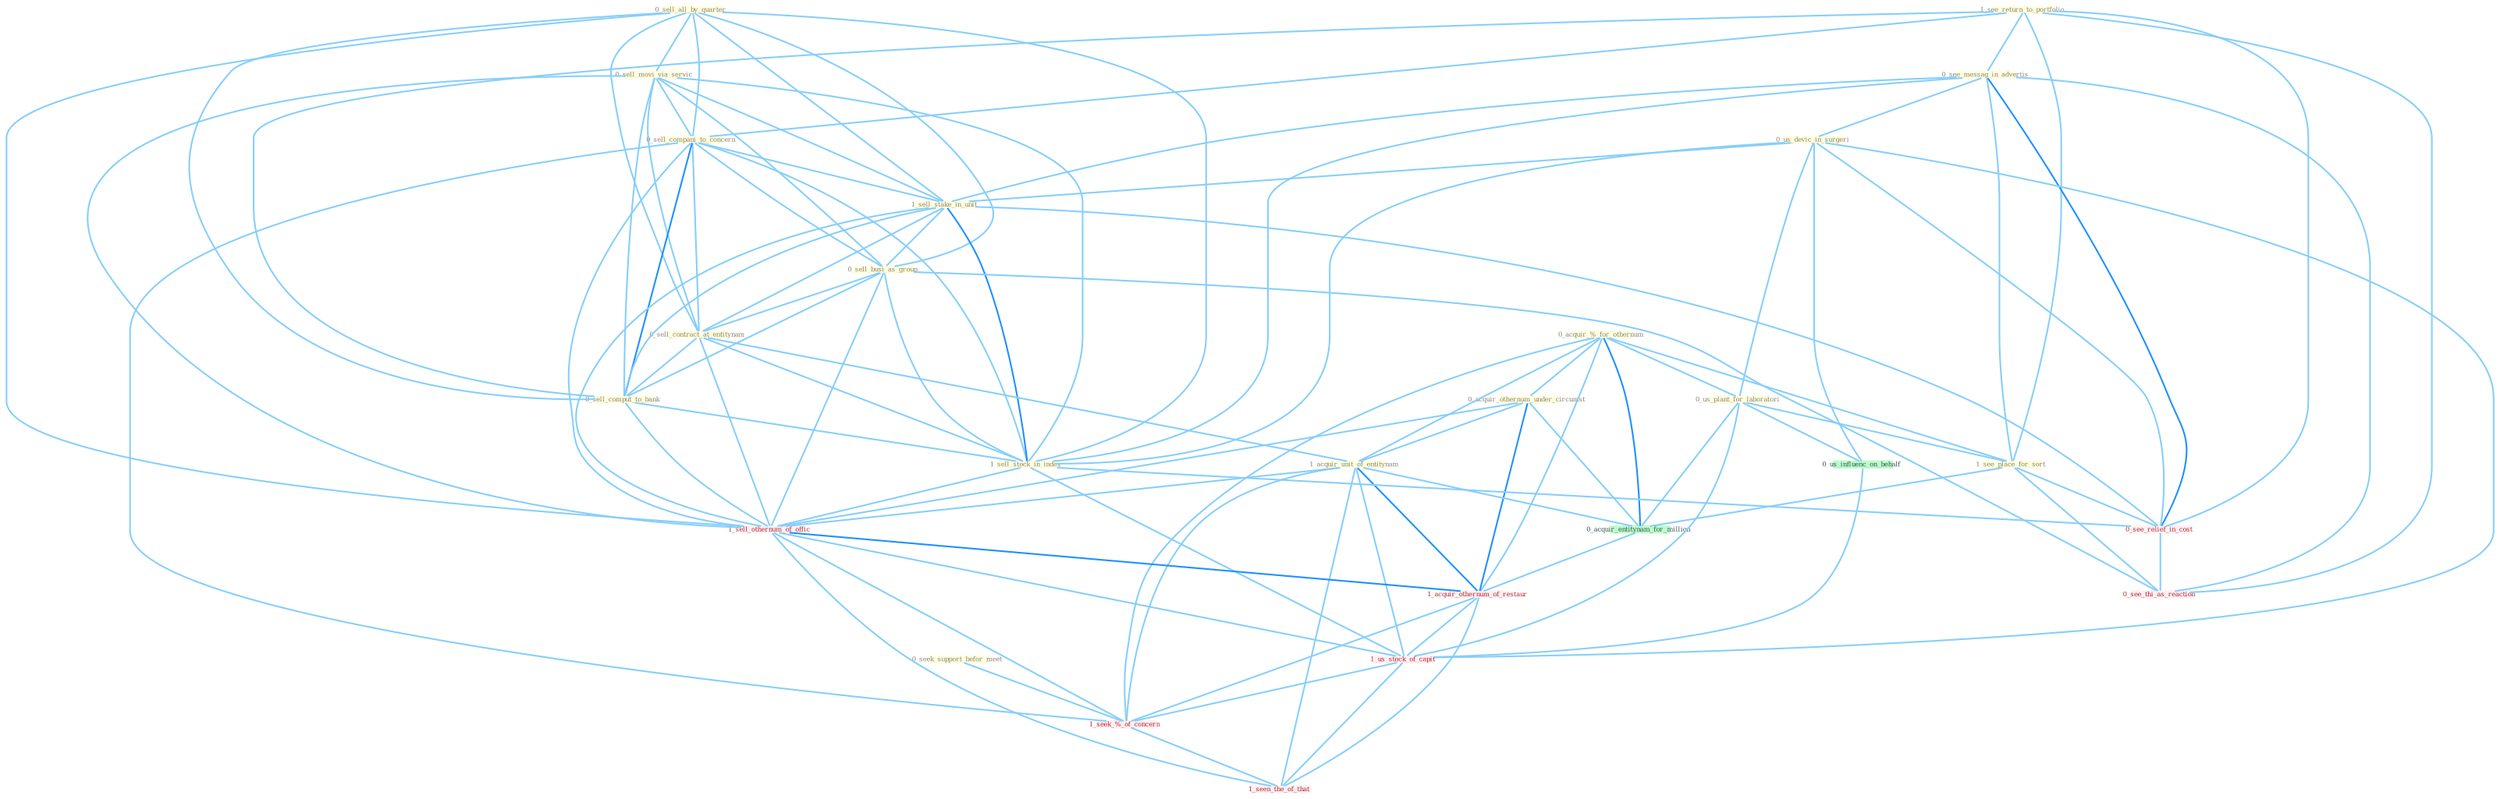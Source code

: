 Graph G{ 
    node
    [shape=polygon,style=filled,width=.5,height=.06,color="#BDFCC9",fixedsize=true,fontsize=4,
    fontcolor="#2f4f4f"];
    {node
    [color="#ffffe0", fontcolor="#8b7d6b"] "0_sell_all_by_quarter " "1_see_return_to_portfolio " "0_see_messag_in_advertis " "0_acquir_%_for_othernum " "0_seek_support_befor_meet " "0_us_devic_in_surgeri " "0_acquir_othernum_under_circumst " "0_sell_movi_via_servic " "0_sell_compani_to_concern " "1_sell_stake_in_unit " "0_us_plant_for_laboratori " "0_sell_busi_as_group " "0_sell_contract_at_entitynam " "1_see_place_for_sort " "0_sell_comput_to_bank " "1_acquir_unit_of_entitynam " "1_sell_stock_in_index "}
{node [color="#fff0f5", fontcolor="#b22222"] "1_sell_othernum_of_offic " "0_see_relief_in_cost " "0_see_thi_as_reaction " "1_acquir_othernum_of_restaur " "1_us_stock_of_capit " "1_seek_%_of_concern " "1_seen_the_of_that "}
edge [color="#B0E2FF"];

	"0_sell_all_by_quarter " -- "0_sell_movi_via_servic " [w="1", color="#87cefa" ];
	"0_sell_all_by_quarter " -- "0_sell_compani_to_concern " [w="1", color="#87cefa" ];
	"0_sell_all_by_quarter " -- "1_sell_stake_in_unit " [w="1", color="#87cefa" ];
	"0_sell_all_by_quarter " -- "0_sell_busi_as_group " [w="1", color="#87cefa" ];
	"0_sell_all_by_quarter " -- "0_sell_contract_at_entitynam " [w="1", color="#87cefa" ];
	"0_sell_all_by_quarter " -- "0_sell_comput_to_bank " [w="1", color="#87cefa" ];
	"0_sell_all_by_quarter " -- "1_sell_stock_in_index " [w="1", color="#87cefa" ];
	"0_sell_all_by_quarter " -- "1_sell_othernum_of_offic " [w="1", color="#87cefa" ];
	"1_see_return_to_portfolio " -- "0_see_messag_in_advertis " [w="1", color="#87cefa" ];
	"1_see_return_to_portfolio " -- "0_sell_compani_to_concern " [w="1", color="#87cefa" ];
	"1_see_return_to_portfolio " -- "1_see_place_for_sort " [w="1", color="#87cefa" ];
	"1_see_return_to_portfolio " -- "0_sell_comput_to_bank " [w="1", color="#87cefa" ];
	"1_see_return_to_portfolio " -- "0_see_relief_in_cost " [w="1", color="#87cefa" ];
	"1_see_return_to_portfolio " -- "0_see_thi_as_reaction " [w="1", color="#87cefa" ];
	"0_see_messag_in_advertis " -- "0_us_devic_in_surgeri " [w="1", color="#87cefa" ];
	"0_see_messag_in_advertis " -- "1_sell_stake_in_unit " [w="1", color="#87cefa" ];
	"0_see_messag_in_advertis " -- "1_see_place_for_sort " [w="1", color="#87cefa" ];
	"0_see_messag_in_advertis " -- "1_sell_stock_in_index " [w="1", color="#87cefa" ];
	"0_see_messag_in_advertis " -- "0_see_relief_in_cost " [w="2", color="#1e90ff" , len=0.8];
	"0_see_messag_in_advertis " -- "0_see_thi_as_reaction " [w="1", color="#87cefa" ];
	"0_acquir_%_for_othernum " -- "0_acquir_othernum_under_circumst " [w="1", color="#87cefa" ];
	"0_acquir_%_for_othernum " -- "0_us_plant_for_laboratori " [w="1", color="#87cefa" ];
	"0_acquir_%_for_othernum " -- "1_see_place_for_sort " [w="1", color="#87cefa" ];
	"0_acquir_%_for_othernum " -- "1_acquir_unit_of_entitynam " [w="1", color="#87cefa" ];
	"0_acquir_%_for_othernum " -- "0_acquir_entitynam_for_million " [w="2", color="#1e90ff" , len=0.8];
	"0_acquir_%_for_othernum " -- "1_acquir_othernum_of_restaur " [w="1", color="#87cefa" ];
	"0_acquir_%_for_othernum " -- "1_seek_%_of_concern " [w="1", color="#87cefa" ];
	"0_seek_support_befor_meet " -- "1_seek_%_of_concern " [w="1", color="#87cefa" ];
	"0_us_devic_in_surgeri " -- "1_sell_stake_in_unit " [w="1", color="#87cefa" ];
	"0_us_devic_in_surgeri " -- "0_us_plant_for_laboratori " [w="1", color="#87cefa" ];
	"0_us_devic_in_surgeri " -- "1_sell_stock_in_index " [w="1", color="#87cefa" ];
	"0_us_devic_in_surgeri " -- "0_us_influenc_on_behalf " [w="1", color="#87cefa" ];
	"0_us_devic_in_surgeri " -- "0_see_relief_in_cost " [w="1", color="#87cefa" ];
	"0_us_devic_in_surgeri " -- "1_us_stock_of_capit " [w="1", color="#87cefa" ];
	"0_acquir_othernum_under_circumst " -- "1_acquir_unit_of_entitynam " [w="1", color="#87cefa" ];
	"0_acquir_othernum_under_circumst " -- "0_acquir_entitynam_for_million " [w="1", color="#87cefa" ];
	"0_acquir_othernum_under_circumst " -- "1_sell_othernum_of_offic " [w="1", color="#87cefa" ];
	"0_acquir_othernum_under_circumst " -- "1_acquir_othernum_of_restaur " [w="2", color="#1e90ff" , len=0.8];
	"0_sell_movi_via_servic " -- "0_sell_compani_to_concern " [w="1", color="#87cefa" ];
	"0_sell_movi_via_servic " -- "1_sell_stake_in_unit " [w="1", color="#87cefa" ];
	"0_sell_movi_via_servic " -- "0_sell_busi_as_group " [w="1", color="#87cefa" ];
	"0_sell_movi_via_servic " -- "0_sell_contract_at_entitynam " [w="1", color="#87cefa" ];
	"0_sell_movi_via_servic " -- "0_sell_comput_to_bank " [w="1", color="#87cefa" ];
	"0_sell_movi_via_servic " -- "1_sell_stock_in_index " [w="1", color="#87cefa" ];
	"0_sell_movi_via_servic " -- "1_sell_othernum_of_offic " [w="1", color="#87cefa" ];
	"0_sell_compani_to_concern " -- "1_sell_stake_in_unit " [w="1", color="#87cefa" ];
	"0_sell_compani_to_concern " -- "0_sell_busi_as_group " [w="1", color="#87cefa" ];
	"0_sell_compani_to_concern " -- "0_sell_contract_at_entitynam " [w="1", color="#87cefa" ];
	"0_sell_compani_to_concern " -- "0_sell_comput_to_bank " [w="2", color="#1e90ff" , len=0.8];
	"0_sell_compani_to_concern " -- "1_sell_stock_in_index " [w="1", color="#87cefa" ];
	"0_sell_compani_to_concern " -- "1_sell_othernum_of_offic " [w="1", color="#87cefa" ];
	"0_sell_compani_to_concern " -- "1_seek_%_of_concern " [w="1", color="#87cefa" ];
	"1_sell_stake_in_unit " -- "0_sell_busi_as_group " [w="1", color="#87cefa" ];
	"1_sell_stake_in_unit " -- "0_sell_contract_at_entitynam " [w="1", color="#87cefa" ];
	"1_sell_stake_in_unit " -- "0_sell_comput_to_bank " [w="1", color="#87cefa" ];
	"1_sell_stake_in_unit " -- "1_sell_stock_in_index " [w="2", color="#1e90ff" , len=0.8];
	"1_sell_stake_in_unit " -- "1_sell_othernum_of_offic " [w="1", color="#87cefa" ];
	"1_sell_stake_in_unit " -- "0_see_relief_in_cost " [w="1", color="#87cefa" ];
	"0_us_plant_for_laboratori " -- "1_see_place_for_sort " [w="1", color="#87cefa" ];
	"0_us_plant_for_laboratori " -- "0_acquir_entitynam_for_million " [w="1", color="#87cefa" ];
	"0_us_plant_for_laboratori " -- "0_us_influenc_on_behalf " [w="1", color="#87cefa" ];
	"0_us_plant_for_laboratori " -- "1_us_stock_of_capit " [w="1", color="#87cefa" ];
	"0_sell_busi_as_group " -- "0_sell_contract_at_entitynam " [w="1", color="#87cefa" ];
	"0_sell_busi_as_group " -- "0_sell_comput_to_bank " [w="1", color="#87cefa" ];
	"0_sell_busi_as_group " -- "1_sell_stock_in_index " [w="1", color="#87cefa" ];
	"0_sell_busi_as_group " -- "1_sell_othernum_of_offic " [w="1", color="#87cefa" ];
	"0_sell_busi_as_group " -- "0_see_thi_as_reaction " [w="1", color="#87cefa" ];
	"0_sell_contract_at_entitynam " -- "0_sell_comput_to_bank " [w="1", color="#87cefa" ];
	"0_sell_contract_at_entitynam " -- "1_acquir_unit_of_entitynam " [w="1", color="#87cefa" ];
	"0_sell_contract_at_entitynam " -- "1_sell_stock_in_index " [w="1", color="#87cefa" ];
	"0_sell_contract_at_entitynam " -- "1_sell_othernum_of_offic " [w="1", color="#87cefa" ];
	"1_see_place_for_sort " -- "0_acquir_entitynam_for_million " [w="1", color="#87cefa" ];
	"1_see_place_for_sort " -- "0_see_relief_in_cost " [w="1", color="#87cefa" ];
	"1_see_place_for_sort " -- "0_see_thi_as_reaction " [w="1", color="#87cefa" ];
	"0_sell_comput_to_bank " -- "1_sell_stock_in_index " [w="1", color="#87cefa" ];
	"0_sell_comput_to_bank " -- "1_sell_othernum_of_offic " [w="1", color="#87cefa" ];
	"1_acquir_unit_of_entitynam " -- "0_acquir_entitynam_for_million " [w="1", color="#87cefa" ];
	"1_acquir_unit_of_entitynam " -- "1_sell_othernum_of_offic " [w="1", color="#87cefa" ];
	"1_acquir_unit_of_entitynam " -- "1_acquir_othernum_of_restaur " [w="2", color="#1e90ff" , len=0.8];
	"1_acquir_unit_of_entitynam " -- "1_us_stock_of_capit " [w="1", color="#87cefa" ];
	"1_acquir_unit_of_entitynam " -- "1_seek_%_of_concern " [w="1", color="#87cefa" ];
	"1_acquir_unit_of_entitynam " -- "1_seen_the_of_that " [w="1", color="#87cefa" ];
	"1_sell_stock_in_index " -- "1_sell_othernum_of_offic " [w="1", color="#87cefa" ];
	"1_sell_stock_in_index " -- "0_see_relief_in_cost " [w="1", color="#87cefa" ];
	"1_sell_stock_in_index " -- "1_us_stock_of_capit " [w="1", color="#87cefa" ];
	"0_acquir_entitynam_for_million " -- "1_acquir_othernum_of_restaur " [w="1", color="#87cefa" ];
	"1_sell_othernum_of_offic " -- "1_acquir_othernum_of_restaur " [w="2", color="#1e90ff" , len=0.8];
	"1_sell_othernum_of_offic " -- "1_us_stock_of_capit " [w="1", color="#87cefa" ];
	"1_sell_othernum_of_offic " -- "1_seek_%_of_concern " [w="1", color="#87cefa" ];
	"1_sell_othernum_of_offic " -- "1_seen_the_of_that " [w="1", color="#87cefa" ];
	"0_us_influenc_on_behalf " -- "1_us_stock_of_capit " [w="1", color="#87cefa" ];
	"0_see_relief_in_cost " -- "0_see_thi_as_reaction " [w="1", color="#87cefa" ];
	"1_acquir_othernum_of_restaur " -- "1_us_stock_of_capit " [w="1", color="#87cefa" ];
	"1_acquir_othernum_of_restaur " -- "1_seek_%_of_concern " [w="1", color="#87cefa" ];
	"1_acquir_othernum_of_restaur " -- "1_seen_the_of_that " [w="1", color="#87cefa" ];
	"1_us_stock_of_capit " -- "1_seek_%_of_concern " [w="1", color="#87cefa" ];
	"1_us_stock_of_capit " -- "1_seen_the_of_that " [w="1", color="#87cefa" ];
	"1_seek_%_of_concern " -- "1_seen_the_of_that " [w="1", color="#87cefa" ];
}